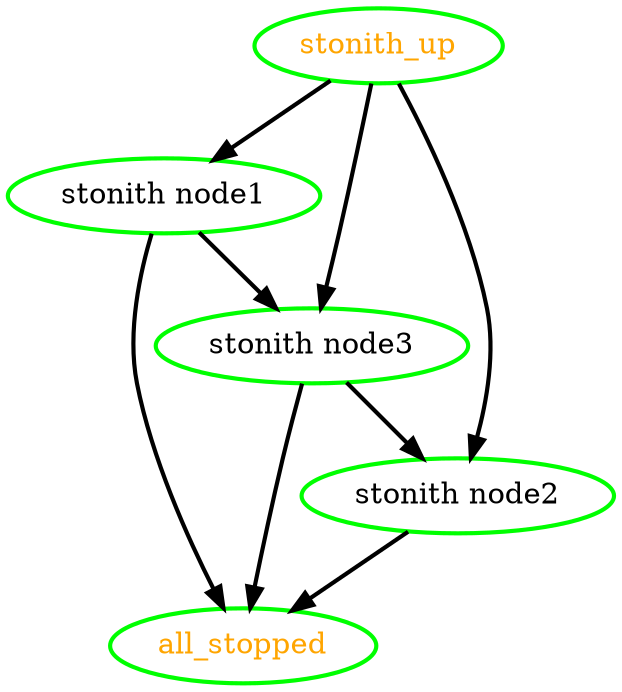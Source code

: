  digraph "g" {
"all_stopped" [ style=bold color="green" fontcolor="orange"  ]
"stonith node1" -> "all_stopped" [ style = bold]
"stonith node1" -> "stonith node3" [ style = bold]
"stonith node1" [ style=bold color="green" fontcolor="black" ]
"stonith node2" -> "all_stopped" [ style = bold]
"stonith node2" [ style=bold color="green" fontcolor="black" ]
"stonith node3" -> "all_stopped" [ style = bold]
"stonith node3" -> "stonith node2" [ style = bold]
"stonith node3" [ style=bold color="green" fontcolor="black" ]
"stonith_up" -> "stonith node1" [ style = bold]
"stonith_up" -> "stonith node2" [ style = bold]
"stonith_up" -> "stonith node3" [ style = bold]
"stonith_up" [ style=bold color="green" fontcolor="orange"  ]
}
